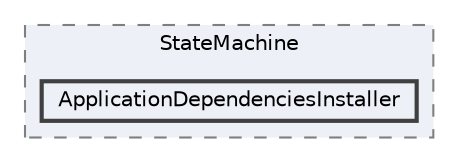 digraph "Assets/_Project/Scripts/Application/StateMachine/ApplicationDependenciesInstaller"
{
 // LATEX_PDF_SIZE
  bgcolor="transparent";
  edge [fontname=Helvetica,fontsize=10,labelfontname=Helvetica,labelfontsize=10];
  node [fontname=Helvetica,fontsize=10,shape=box,height=0.2,width=0.4];
  compound=true
  subgraph clusterdir_77e8e1e1c201f473868248f0c2f9a6d9 {
    graph [ bgcolor="#edf0f7", pencolor="grey50", label="StateMachine", fontname=Helvetica,fontsize=10 style="filled,dashed", URL="dir_77e8e1e1c201f473868248f0c2f9a6d9.html",tooltip=""]
  dir_5ba018bacf41478060aac718703a8f38 [label="ApplicationDependenciesInstaller", fillcolor="#edf0f7", color="grey25", style="filled,bold", URL="dir_5ba018bacf41478060aac718703a8f38.html",tooltip=""];
  }
}
